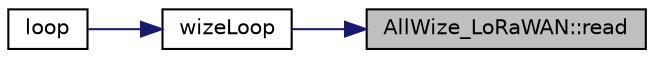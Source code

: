 digraph "AllWize_LoRaWAN::read"
{
 // LATEX_PDF_SIZE
  edge [fontname="Helvetica",fontsize="10",labelfontname="Helvetica",labelfontsize="10"];
  node [fontname="Helvetica",fontsize="10",shape=record];
  rankdir="RL";
  Node1 [label="AllWize_LoRaWAN::read",height=0.2,width=0.4,color="black", fillcolor="grey75", style="filled", fontcolor="black",tooltip="Returns latest received message (rebuilds LoRaWan header if necessary)"];
  Node1 -> Node2 [dir="back",color="midnightblue",fontsize="10",style="solid",fontname="Helvetica"];
  Node2 [label="wizeLoop",height=0.2,width=0.4,color="black", fillcolor="white", style="filled",URL="$wize_8h.html#af9253c855c25f3da04c29b2dbcda1ebd",tooltip=" "];
  Node2 -> Node3 [dir="back",color="midnightblue",fontsize="10",style="solid",fontname="Helvetica"];
  Node3 [label="loop",height=0.2,width=0.4,color="black", fillcolor="white", style="filled",URL="$main_8cpp.html#afe461d27b9c48d5921c00d521181f12f",tooltip=" "];
}

